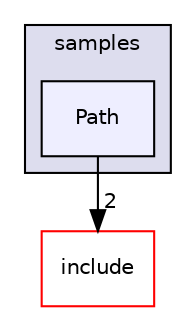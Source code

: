 digraph "c++/3rdParty/plog/samples/Path" {
  bgcolor=transparent;
  compound=true
  node [ fontsize="10", fontname="Helvetica"];
  edge [ labelfontsize="10", labelfontname="Helvetica"];
  subgraph clusterdir_8d03fde5493a5e8d8675f397fdf6800f {
    graph [ bgcolor="#ddddee", pencolor="black", label="samples" fontname="Helvetica", fontsize="10", URL="dir_8d03fde5493a5e8d8675f397fdf6800f.html"]
  dir_8b028a0572161b98f2276a9ab94849a4 [shape=box, label="Path", style="filled", fillcolor="#eeeeff", pencolor="black", URL="dir_8b028a0572161b98f2276a9ab94849a4.html"];
  }
  dir_05ea78ffc4ddc4f6d9a6448a24f50fa8 [shape=box label="include" color="red" URL="dir_05ea78ffc4ddc4f6d9a6448a24f50fa8.html"];
  dir_8b028a0572161b98f2276a9ab94849a4->dir_05ea78ffc4ddc4f6d9a6448a24f50fa8 [headlabel="2", labeldistance=1.5 headhref="dir_000020_000027.html"];
}
